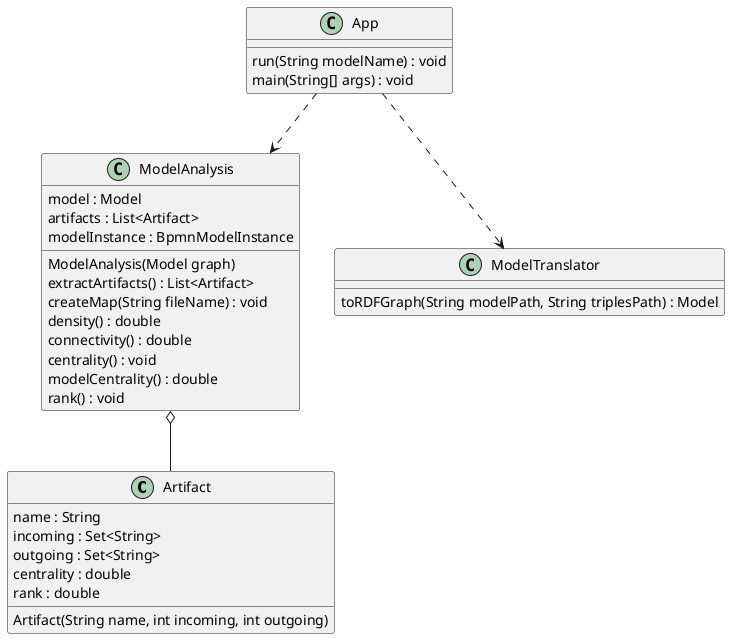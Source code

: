 @startuml

class Artifact {
    name : String
    incoming : Set<String>
    outgoing : Set<String>
    centrality : double
    rank : double
    
    Artifact(String name, int incoming, int outgoing)
}

class ModelAnalysis {
    model : Model
    artifacts : List<Artifact>
    modelInstance : BpmnModelInstance

    ModelAnalysis(Model graph)
    extractArtifacts() : List<Artifact>
    createMap(String fileName) : void
    density() : double
    connectivity() : double
    centrality() : void
    modelCentrality() : double
    rank() : void
}

class ModelTranslator {
    toRDFGraph(String modelPath, String triplesPath) : Model
}

class App {
    run(String modelName) : void
    main(String[] args) : void
}

ModelAnalysis o-- Artifact
App ..> ModelTranslator
App ..> ModelAnalysis

@enduml
